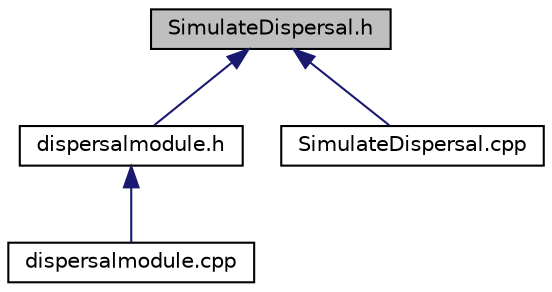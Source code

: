 digraph "SimulateDispersal.h"
{
  edge [fontname="Helvetica",fontsize="10",labelfontname="Helvetica",labelfontsize="10"];
  node [fontname="Helvetica",fontsize="10",shape=record];
  Node1 [label="SimulateDispersal.h",height=0.2,width=0.4,color="black", fillcolor="grey75", style="filled", fontcolor="black"];
  Node1 -> Node2 [dir="back",color="midnightblue",fontsize="10",style="solid"];
  Node2 [label="dispersalmodule.h",height=0.2,width=0.4,color="black", fillcolor="white", style="filled",URL="$dispersalmodule_8h.html",tooltip="Contains the functions for testing dispersal methods using efficient c++ routines. "];
  Node2 -> Node3 [dir="back",color="midnightblue",fontsize="10",style="solid"];
  Node3 [label="dispersalmodule.cpp",height=0.2,width=0.4,color="black", fillcolor="white", style="filled",URL="$dispersalmodule_8cpp.html",tooltip="Contains the functions for testing dispersal methods using efficient c++ routines. "];
  Node1 -> Node4 [dir="back",color="midnightblue",fontsize="10",style="solid"];
  Node4 [label="SimulateDispersal.cpp",height=0.2,width=0.4,color="black", fillcolor="white", style="filled",URL="$_simulate_dispersal_8cpp.html",tooltip="Contains the ability to simulate a given dispersal kernel on a specified density map, outputting the effect dispersal distance distribution to an SQL file after n number of dispersal events (specified by the user). "];
}

